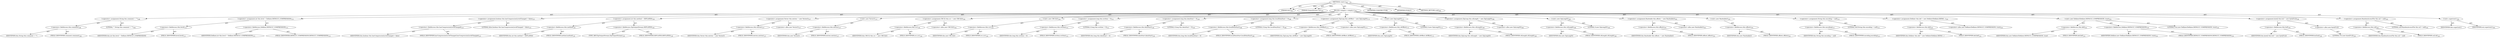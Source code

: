 digraph "&lt;init&gt;" {  
"111669149696" [label = <(METHOD,&lt;init&gt;)<SUB>264</SUB>> ]
"115964117008" [label = <(PARAM,this)<SUB>264</SUB>> ]
"115964117010" [label = <(PARAM,OutputStream out)<SUB>264</SUB>> ]
"25769803776" [label = <(BLOCK,&lt;empty&gt;,&lt;empty&gt;)<SUB>264</SUB>> ]
"30064771074" [label = <(&lt;operator&gt;.assignment,String this.comment = &quot;&quot;)<SUB>108</SUB>> ]
"30064771075" [label = <(&lt;operator&gt;.fieldAccess,this.comment)<SUB>108</SUB>> ]
"68719476815" [label = <(IDENTIFIER,this,String this.comment = &quot;&quot;)> ]
"55834574848" [label = <(FIELD_IDENTIFIER,comment,comment)<SUB>108</SUB>> ]
"90194313217" [label = <(LITERAL,&quot;&quot;,String this.comment = &quot;&quot;)<SUB>108</SUB>> ]
"30064771076" [label = <(&lt;operator&gt;.assignment,int this.level = Deflater.DEFAULT_COMPRESSION)<SUB>115</SUB>> ]
"30064771077" [label = <(&lt;operator&gt;.fieldAccess,this.level)<SUB>115</SUB>> ]
"68719476816" [label = <(IDENTIFIER,this,int this.level = Deflater.DEFAULT_COMPRESSION)> ]
"55834574849" [label = <(FIELD_IDENTIFIER,level,level)<SUB>115</SUB>> ]
"30064771078" [label = <(&lt;operator&gt;.fieldAccess,Deflater.DEFAULT_COMPRESSION)<SUB>115</SUB>> ]
"68719476817" [label = <(IDENTIFIER,Deflater,int this.level = Deflater.DEFAULT_COMPRESSION)<SUB>115</SUB>> ]
"55834574850" [label = <(FIELD_IDENTIFIER,DEFAULT_COMPRESSION,DEFAULT_COMPRESSION)<SUB>115</SUB>> ]
"30064771079" [label = <(&lt;operator&gt;.assignment,boolean this.hasCompressionLevelChanged = false)<SUB>123</SUB>> ]
"30064771080" [label = <(&lt;operator&gt;.fieldAccess,this.hasCompressionLevelChanged)<SUB>123</SUB>> ]
"68719476818" [label = <(IDENTIFIER,this,boolean this.hasCompressionLevelChanged = false)> ]
"55834574851" [label = <(FIELD_IDENTIFIER,hasCompressionLevelChanged,hasCompressionLevelChanged)<SUB>123</SUB>> ]
"90194313218" [label = <(LITERAL,false,boolean this.hasCompressionLevelChanged = false)<SUB>123</SUB>> ]
"30064771081" [label = <(&lt;operator&gt;.assignment,int this.method = DEFLATED)<SUB>130</SUB>> ]
"30064771082" [label = <(&lt;operator&gt;.fieldAccess,this.method)<SUB>130</SUB>> ]
"68719476819" [label = <(IDENTIFIER,this,int this.method = DEFLATED)> ]
"55834574852" [label = <(FIELD_IDENTIFIER,method,method)<SUB>130</SUB>> ]
"30064771083" [label = <(&lt;operator&gt;.fieldAccess,ZipOutputStream.DEFLATED)<SUB>130</SUB>> ]
"180388626432" [label = <(TYPE_REF,ZipOutputStream,ZipOutputStream)<SUB>130</SUB>> ]
"55834574853" [label = <(FIELD_IDENTIFIER,DEFLATED,DEFLATED)<SUB>130</SUB>> ]
"30064771084" [label = <(&lt;operator&gt;.assignment,Vector this.entries = new Vector())<SUB>137</SUB>> ]
"30064771085" [label = <(&lt;operator&gt;.fieldAccess,this.entries)<SUB>137</SUB>> ]
"68719476820" [label = <(IDENTIFIER,this,Vector this.entries = new Vector())> ]
"55834574854" [label = <(FIELD_IDENTIFIER,entries,entries)<SUB>137</SUB>> ]
"30064771086" [label = <(&lt;operator&gt;.alloc,new Vector())<SUB>137</SUB>> ]
"30064771087" [label = <(&lt;init&gt;,new Vector())<SUB>137</SUB>> ]
"30064771088" [label = <(&lt;operator&gt;.fieldAccess,this.entries)<SUB>137</SUB>> ]
"68719476821" [label = <(IDENTIFIER,this,new Vector())> ]
"55834574855" [label = <(FIELD_IDENTIFIER,entries,entries)<SUB>137</SUB>> ]
"30064771089" [label = <(&lt;operator&gt;.assignment,CRC32 this.crc = new CRC32())<SUB>144</SUB>> ]
"30064771090" [label = <(&lt;operator&gt;.fieldAccess,this.crc)<SUB>144</SUB>> ]
"68719476822" [label = <(IDENTIFIER,this,CRC32 this.crc = new CRC32())> ]
"55834574856" [label = <(FIELD_IDENTIFIER,crc,crc)<SUB>144</SUB>> ]
"30064771091" [label = <(&lt;operator&gt;.alloc,new CRC32())<SUB>144</SUB>> ]
"30064771092" [label = <(&lt;init&gt;,new CRC32())<SUB>144</SUB>> ]
"30064771093" [label = <(&lt;operator&gt;.fieldAccess,this.crc)<SUB>144</SUB>> ]
"68719476823" [label = <(IDENTIFIER,this,new CRC32())> ]
"55834574857" [label = <(FIELD_IDENTIFIER,crc,crc)<SUB>144</SUB>> ]
"30064771094" [label = <(&lt;operator&gt;.assignment,long this.written = 0)<SUB>151</SUB>> ]
"30064771095" [label = <(&lt;operator&gt;.fieldAccess,this.written)<SUB>151</SUB>> ]
"68719476824" [label = <(IDENTIFIER,this,long this.written = 0)> ]
"55834574858" [label = <(FIELD_IDENTIFIER,written,written)<SUB>151</SUB>> ]
"90194313219" [label = <(LITERAL,0,long this.written = 0)<SUB>151</SUB>> ]
"30064771096" [label = <(&lt;operator&gt;.assignment,long this.dataStart = 0)<SUB>158</SUB>> ]
"30064771097" [label = <(&lt;operator&gt;.fieldAccess,this.dataStart)<SUB>158</SUB>> ]
"68719476825" [label = <(IDENTIFIER,this,long this.dataStart = 0)> ]
"55834574859" [label = <(FIELD_IDENTIFIER,dataStart,dataStart)<SUB>158</SUB>> ]
"90194313220" [label = <(LITERAL,0,long this.dataStart = 0)<SUB>158</SUB>> ]
"30064771098" [label = <(&lt;operator&gt;.assignment,long this.localDataStart = 0)<SUB>166</SUB>> ]
"30064771099" [label = <(&lt;operator&gt;.fieldAccess,this.localDataStart)<SUB>166</SUB>> ]
"68719476826" [label = <(IDENTIFIER,this,long this.localDataStart = 0)> ]
"55834574860" [label = <(FIELD_IDENTIFIER,localDataStart,localDataStart)<SUB>166</SUB>> ]
"90194313221" [label = <(LITERAL,0,long this.localDataStart = 0)<SUB>166</SUB>> ]
"30064771100" [label = <(&lt;operator&gt;.assignment,ZipLong this.cdOffset = new ZipLong(0))<SUB>173</SUB>> ]
"30064771101" [label = <(&lt;operator&gt;.fieldAccess,this.cdOffset)<SUB>173</SUB>> ]
"68719476827" [label = <(IDENTIFIER,this,ZipLong this.cdOffset = new ZipLong(0))> ]
"55834574861" [label = <(FIELD_IDENTIFIER,cdOffset,cdOffset)<SUB>173</SUB>> ]
"30064771102" [label = <(&lt;operator&gt;.alloc,new ZipLong(0))<SUB>173</SUB>> ]
"30064771103" [label = <(&lt;init&gt;,new ZipLong(0))<SUB>173</SUB>> ]
"30064771104" [label = <(&lt;operator&gt;.fieldAccess,this.cdOffset)<SUB>173</SUB>> ]
"68719476828" [label = <(IDENTIFIER,this,new ZipLong(0))> ]
"55834574862" [label = <(FIELD_IDENTIFIER,cdOffset,cdOffset)<SUB>173</SUB>> ]
"90194313222" [label = <(LITERAL,0,new ZipLong(0))<SUB>173</SUB>> ]
"30064771105" [label = <(&lt;operator&gt;.assignment,ZipLong this.cdLength = new ZipLong(0))<SUB>180</SUB>> ]
"30064771106" [label = <(&lt;operator&gt;.fieldAccess,this.cdLength)<SUB>180</SUB>> ]
"68719476829" [label = <(IDENTIFIER,this,ZipLong this.cdLength = new ZipLong(0))> ]
"55834574863" [label = <(FIELD_IDENTIFIER,cdLength,cdLength)<SUB>180</SUB>> ]
"30064771107" [label = <(&lt;operator&gt;.alloc,new ZipLong(0))<SUB>180</SUB>> ]
"30064771108" [label = <(&lt;init&gt;,new ZipLong(0))<SUB>180</SUB>> ]
"30064771109" [label = <(&lt;operator&gt;.fieldAccess,this.cdLength)<SUB>180</SUB>> ]
"68719476830" [label = <(IDENTIFIER,this,new ZipLong(0))> ]
"55834574864" [label = <(FIELD_IDENTIFIER,cdLength,cdLength)<SUB>180</SUB>> ]
"90194313223" [label = <(LITERAL,0,new ZipLong(0))<SUB>180</SUB>> ]
"30064771110" [label = <(&lt;operator&gt;.assignment,Hashtable this.offsets = new Hashtable())<SUB>201</SUB>> ]
"30064771111" [label = <(&lt;operator&gt;.fieldAccess,this.offsets)<SUB>201</SUB>> ]
"68719476831" [label = <(IDENTIFIER,this,Hashtable this.offsets = new Hashtable())> ]
"55834574865" [label = <(FIELD_IDENTIFIER,offsets,offsets)<SUB>201</SUB>> ]
"30064771112" [label = <(&lt;operator&gt;.alloc,new Hashtable())<SUB>201</SUB>> ]
"30064771113" [label = <(&lt;init&gt;,new Hashtable())<SUB>201</SUB>> ]
"30064771114" [label = <(&lt;operator&gt;.fieldAccess,this.offsets)<SUB>201</SUB>> ]
"68719476832" [label = <(IDENTIFIER,this,new Hashtable())> ]
"55834574866" [label = <(FIELD_IDENTIFIER,offsets,offsets)<SUB>201</SUB>> ]
"30064771115" [label = <(&lt;operator&gt;.assignment,String this.encoding = null)<SUB>212</SUB>> ]
"30064771116" [label = <(&lt;operator&gt;.fieldAccess,this.encoding)<SUB>212</SUB>> ]
"68719476833" [label = <(IDENTIFIER,this,String this.encoding = null)> ]
"55834574867" [label = <(FIELD_IDENTIFIER,encoding,encoding)<SUB>212</SUB>> ]
"90194313224" [label = <(LITERAL,null,String this.encoding = null)<SUB>212</SUB>> ]
"30064771117" [label = <(&lt;operator&gt;.assignment,Deflater this.def = new Deflater(Deflater.DEFAU...)<SUB>224</SUB>> ]
"30064771118" [label = <(&lt;operator&gt;.fieldAccess,this.def)<SUB>224</SUB>> ]
"68719476834" [label = <(IDENTIFIER,this,Deflater this.def = new Deflater(Deflater.DEFAU...)> ]
"55834574868" [label = <(FIELD_IDENTIFIER,def,def)<SUB>224</SUB>> ]
"30064771119" [label = <(&lt;operator&gt;.alloc,new Deflater(Deflater.DEFAULT_COMPRESSION, true))<SUB>224</SUB>> ]
"30064771120" [label = <(&lt;init&gt;,new Deflater(Deflater.DEFAULT_COMPRESSION, true))<SUB>224</SUB>> ]
"30064771121" [label = <(&lt;operator&gt;.fieldAccess,this.def)<SUB>224</SUB>> ]
"68719476835" [label = <(IDENTIFIER,this,new Deflater(Deflater.DEFAULT_COMPRESSION, true))> ]
"55834574869" [label = <(FIELD_IDENTIFIER,def,def)<SUB>224</SUB>> ]
"30064771122" [label = <(&lt;operator&gt;.fieldAccess,Deflater.DEFAULT_COMPRESSION)<SUB>224</SUB>> ]
"68719476836" [label = <(IDENTIFIER,Deflater,new Deflater(Deflater.DEFAULT_COMPRESSION, true))<SUB>224</SUB>> ]
"55834574870" [label = <(FIELD_IDENTIFIER,DEFAULT_COMPRESSION,DEFAULT_COMPRESSION)<SUB>224</SUB>> ]
"90194313225" [label = <(LITERAL,true,new Deflater(Deflater.DEFAULT_COMPRESSION, true))<SUB>224</SUB>> ]
"30064771123" [label = <(&lt;operator&gt;.assignment,byte[] this.buf = new byte[512])<SUB>236</SUB>> ]
"30064771124" [label = <(&lt;operator&gt;.fieldAccess,this.buf)<SUB>236</SUB>> ]
"68719476837" [label = <(IDENTIFIER,this,byte[] this.buf = new byte[512])> ]
"55834574871" [label = <(FIELD_IDENTIFIER,buf,buf)<SUB>236</SUB>> ]
"30064771125" [label = <(&lt;operator&gt;.alloc,new byte[512])> ]
"90194313226" [label = <(LITERAL,512,new byte[512])<SUB>236</SUB>> ]
"30064771126" [label = <(&lt;operator&gt;.assignment,RandomAccessFile this.raf = null)<SUB>243</SUB>> ]
"30064771127" [label = <(&lt;operator&gt;.fieldAccess,this.raf)<SUB>243</SUB>> ]
"68719476838" [label = <(IDENTIFIER,this,RandomAccessFile this.raf = null)> ]
"55834574872" [label = <(FIELD_IDENTIFIER,raf,raf)<SUB>243</SUB>> ]
"90194313227" [label = <(LITERAL,null,RandomAccessFile this.raf = null)<SUB>243</SUB>> ]
"30064771072" [label = <(&lt;init&gt;,super(out);)<SUB>265</SUB>> ]
"68719476812" [label = <(IDENTIFIER,this,super(out);)> ]
"68719476814" [label = <(IDENTIFIER,out,super(out);)<SUB>265</SUB>> ]
"133143986201" [label = <(MODIFIER,CONSTRUCTOR)> ]
"133143986202" [label = <(MODIFIER,PUBLIC)> ]
"128849018880" [label = <(METHOD_RETURN,void)<SUB>266</SUB>> ]
  "111669149696" -> "115964117008"  [ label = "AST: "] 
  "111669149696" -> "115964117010"  [ label = "AST: "] 
  "111669149696" -> "25769803776"  [ label = "AST: "] 
  "111669149696" -> "133143986201"  [ label = "AST: "] 
  "111669149696" -> "133143986202"  [ label = "AST: "] 
  "111669149696" -> "128849018880"  [ label = "AST: "] 
  "25769803776" -> "30064771074"  [ label = "AST: "] 
  "25769803776" -> "30064771076"  [ label = "AST: "] 
  "25769803776" -> "30064771079"  [ label = "AST: "] 
  "25769803776" -> "30064771081"  [ label = "AST: "] 
  "25769803776" -> "30064771084"  [ label = "AST: "] 
  "25769803776" -> "30064771087"  [ label = "AST: "] 
  "25769803776" -> "30064771089"  [ label = "AST: "] 
  "25769803776" -> "30064771092"  [ label = "AST: "] 
  "25769803776" -> "30064771094"  [ label = "AST: "] 
  "25769803776" -> "30064771096"  [ label = "AST: "] 
  "25769803776" -> "30064771098"  [ label = "AST: "] 
  "25769803776" -> "30064771100"  [ label = "AST: "] 
  "25769803776" -> "30064771103"  [ label = "AST: "] 
  "25769803776" -> "30064771105"  [ label = "AST: "] 
  "25769803776" -> "30064771108"  [ label = "AST: "] 
  "25769803776" -> "30064771110"  [ label = "AST: "] 
  "25769803776" -> "30064771113"  [ label = "AST: "] 
  "25769803776" -> "30064771115"  [ label = "AST: "] 
  "25769803776" -> "30064771117"  [ label = "AST: "] 
  "25769803776" -> "30064771120"  [ label = "AST: "] 
  "25769803776" -> "30064771123"  [ label = "AST: "] 
  "25769803776" -> "30064771126"  [ label = "AST: "] 
  "25769803776" -> "30064771072"  [ label = "AST: "] 
  "30064771074" -> "30064771075"  [ label = "AST: "] 
  "30064771074" -> "90194313217"  [ label = "AST: "] 
  "30064771075" -> "68719476815"  [ label = "AST: "] 
  "30064771075" -> "55834574848"  [ label = "AST: "] 
  "30064771076" -> "30064771077"  [ label = "AST: "] 
  "30064771076" -> "30064771078"  [ label = "AST: "] 
  "30064771077" -> "68719476816"  [ label = "AST: "] 
  "30064771077" -> "55834574849"  [ label = "AST: "] 
  "30064771078" -> "68719476817"  [ label = "AST: "] 
  "30064771078" -> "55834574850"  [ label = "AST: "] 
  "30064771079" -> "30064771080"  [ label = "AST: "] 
  "30064771079" -> "90194313218"  [ label = "AST: "] 
  "30064771080" -> "68719476818"  [ label = "AST: "] 
  "30064771080" -> "55834574851"  [ label = "AST: "] 
  "30064771081" -> "30064771082"  [ label = "AST: "] 
  "30064771081" -> "30064771083"  [ label = "AST: "] 
  "30064771082" -> "68719476819"  [ label = "AST: "] 
  "30064771082" -> "55834574852"  [ label = "AST: "] 
  "30064771083" -> "180388626432"  [ label = "AST: "] 
  "30064771083" -> "55834574853"  [ label = "AST: "] 
  "30064771084" -> "30064771085"  [ label = "AST: "] 
  "30064771084" -> "30064771086"  [ label = "AST: "] 
  "30064771085" -> "68719476820"  [ label = "AST: "] 
  "30064771085" -> "55834574854"  [ label = "AST: "] 
  "30064771087" -> "30064771088"  [ label = "AST: "] 
  "30064771088" -> "68719476821"  [ label = "AST: "] 
  "30064771088" -> "55834574855"  [ label = "AST: "] 
  "30064771089" -> "30064771090"  [ label = "AST: "] 
  "30064771089" -> "30064771091"  [ label = "AST: "] 
  "30064771090" -> "68719476822"  [ label = "AST: "] 
  "30064771090" -> "55834574856"  [ label = "AST: "] 
  "30064771092" -> "30064771093"  [ label = "AST: "] 
  "30064771093" -> "68719476823"  [ label = "AST: "] 
  "30064771093" -> "55834574857"  [ label = "AST: "] 
  "30064771094" -> "30064771095"  [ label = "AST: "] 
  "30064771094" -> "90194313219"  [ label = "AST: "] 
  "30064771095" -> "68719476824"  [ label = "AST: "] 
  "30064771095" -> "55834574858"  [ label = "AST: "] 
  "30064771096" -> "30064771097"  [ label = "AST: "] 
  "30064771096" -> "90194313220"  [ label = "AST: "] 
  "30064771097" -> "68719476825"  [ label = "AST: "] 
  "30064771097" -> "55834574859"  [ label = "AST: "] 
  "30064771098" -> "30064771099"  [ label = "AST: "] 
  "30064771098" -> "90194313221"  [ label = "AST: "] 
  "30064771099" -> "68719476826"  [ label = "AST: "] 
  "30064771099" -> "55834574860"  [ label = "AST: "] 
  "30064771100" -> "30064771101"  [ label = "AST: "] 
  "30064771100" -> "30064771102"  [ label = "AST: "] 
  "30064771101" -> "68719476827"  [ label = "AST: "] 
  "30064771101" -> "55834574861"  [ label = "AST: "] 
  "30064771103" -> "30064771104"  [ label = "AST: "] 
  "30064771103" -> "90194313222"  [ label = "AST: "] 
  "30064771104" -> "68719476828"  [ label = "AST: "] 
  "30064771104" -> "55834574862"  [ label = "AST: "] 
  "30064771105" -> "30064771106"  [ label = "AST: "] 
  "30064771105" -> "30064771107"  [ label = "AST: "] 
  "30064771106" -> "68719476829"  [ label = "AST: "] 
  "30064771106" -> "55834574863"  [ label = "AST: "] 
  "30064771108" -> "30064771109"  [ label = "AST: "] 
  "30064771108" -> "90194313223"  [ label = "AST: "] 
  "30064771109" -> "68719476830"  [ label = "AST: "] 
  "30064771109" -> "55834574864"  [ label = "AST: "] 
  "30064771110" -> "30064771111"  [ label = "AST: "] 
  "30064771110" -> "30064771112"  [ label = "AST: "] 
  "30064771111" -> "68719476831"  [ label = "AST: "] 
  "30064771111" -> "55834574865"  [ label = "AST: "] 
  "30064771113" -> "30064771114"  [ label = "AST: "] 
  "30064771114" -> "68719476832"  [ label = "AST: "] 
  "30064771114" -> "55834574866"  [ label = "AST: "] 
  "30064771115" -> "30064771116"  [ label = "AST: "] 
  "30064771115" -> "90194313224"  [ label = "AST: "] 
  "30064771116" -> "68719476833"  [ label = "AST: "] 
  "30064771116" -> "55834574867"  [ label = "AST: "] 
  "30064771117" -> "30064771118"  [ label = "AST: "] 
  "30064771117" -> "30064771119"  [ label = "AST: "] 
  "30064771118" -> "68719476834"  [ label = "AST: "] 
  "30064771118" -> "55834574868"  [ label = "AST: "] 
  "30064771120" -> "30064771121"  [ label = "AST: "] 
  "30064771120" -> "30064771122"  [ label = "AST: "] 
  "30064771120" -> "90194313225"  [ label = "AST: "] 
  "30064771121" -> "68719476835"  [ label = "AST: "] 
  "30064771121" -> "55834574869"  [ label = "AST: "] 
  "30064771122" -> "68719476836"  [ label = "AST: "] 
  "30064771122" -> "55834574870"  [ label = "AST: "] 
  "30064771123" -> "30064771124"  [ label = "AST: "] 
  "30064771123" -> "30064771125"  [ label = "AST: "] 
  "30064771124" -> "68719476837"  [ label = "AST: "] 
  "30064771124" -> "55834574871"  [ label = "AST: "] 
  "30064771125" -> "90194313226"  [ label = "AST: "] 
  "30064771126" -> "30064771127"  [ label = "AST: "] 
  "30064771126" -> "90194313227"  [ label = "AST: "] 
  "30064771127" -> "68719476838"  [ label = "AST: "] 
  "30064771127" -> "55834574872"  [ label = "AST: "] 
  "30064771072" -> "68719476812"  [ label = "AST: "] 
  "30064771072" -> "68719476814"  [ label = "AST: "] 
  "111669149696" -> "115964117008"  [ label = "DDG: "] 
  "111669149696" -> "115964117010"  [ label = "DDG: "] 
}
